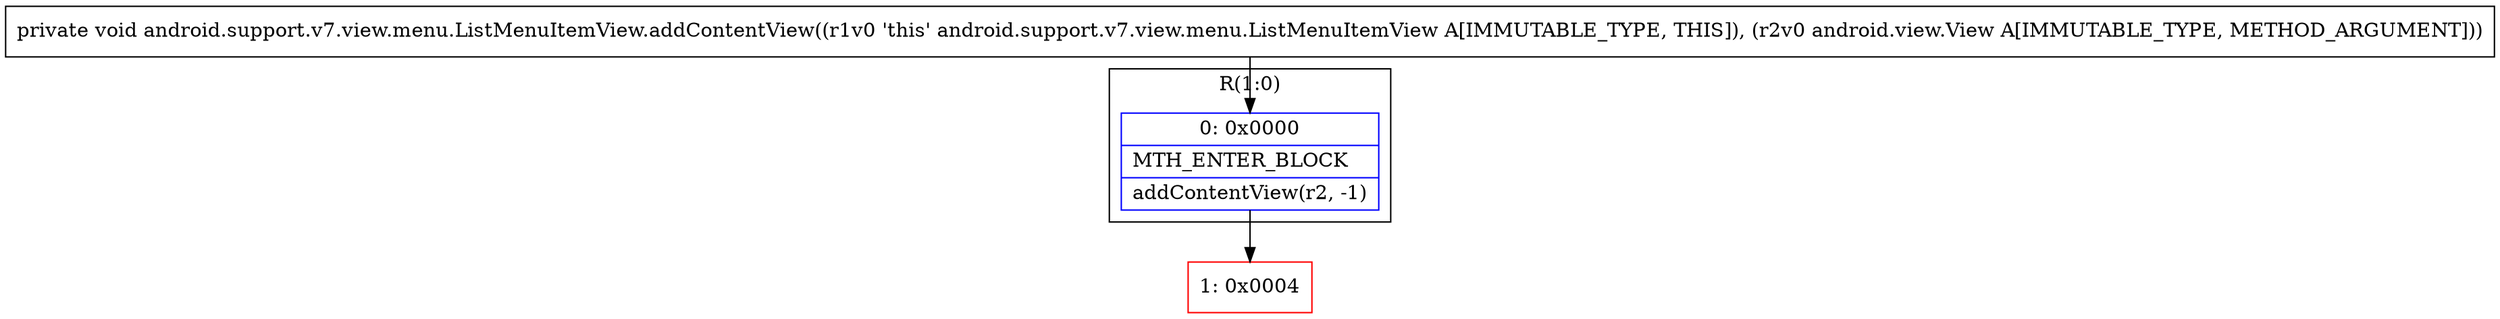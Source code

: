 digraph "CFG forandroid.support.v7.view.menu.ListMenuItemView.addContentView(Landroid\/view\/View;)V" {
subgraph cluster_Region_685473387 {
label = "R(1:0)";
node [shape=record,color=blue];
Node_0 [shape=record,label="{0\:\ 0x0000|MTH_ENTER_BLOCK\l|addContentView(r2, \-1)\l}"];
}
Node_1 [shape=record,color=red,label="{1\:\ 0x0004}"];
MethodNode[shape=record,label="{private void android.support.v7.view.menu.ListMenuItemView.addContentView((r1v0 'this' android.support.v7.view.menu.ListMenuItemView A[IMMUTABLE_TYPE, THIS]), (r2v0 android.view.View A[IMMUTABLE_TYPE, METHOD_ARGUMENT])) }"];
MethodNode -> Node_0;
Node_0 -> Node_1;
}

